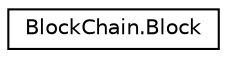 digraph "Graphical Class Hierarchy"
{
 // LATEX_PDF_SIZE
  edge [fontname="Helvetica",fontsize="10",labelfontname="Helvetica",labelfontsize="10"];
  node [fontname="Helvetica",fontsize="10",shape=record];
  rankdir="LR";
  Node0 [label="BlockChain.Block",height=0.2,width=0.4,color="black", fillcolor="white", style="filled",URL="$classBlockChain_1_1Block.html",tooltip=" "];
}
